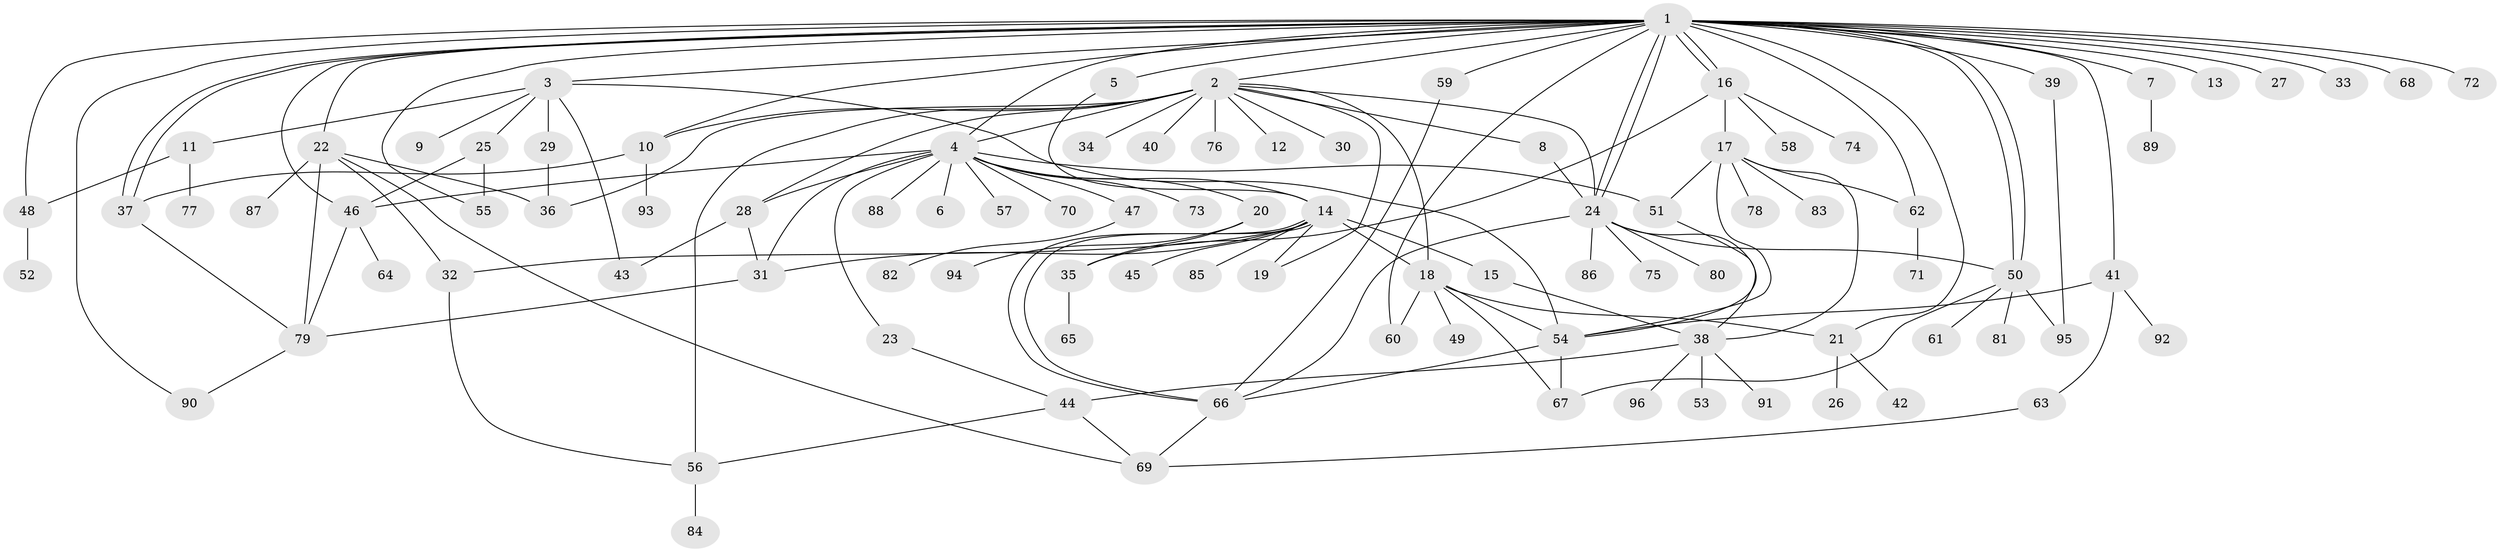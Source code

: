 // Generated by graph-tools (version 1.1) at 2025/01/03/09/25 03:01:37]
// undirected, 96 vertices, 147 edges
graph export_dot {
graph [start="1"]
  node [color=gray90,style=filled];
  1;
  2;
  3;
  4;
  5;
  6;
  7;
  8;
  9;
  10;
  11;
  12;
  13;
  14;
  15;
  16;
  17;
  18;
  19;
  20;
  21;
  22;
  23;
  24;
  25;
  26;
  27;
  28;
  29;
  30;
  31;
  32;
  33;
  34;
  35;
  36;
  37;
  38;
  39;
  40;
  41;
  42;
  43;
  44;
  45;
  46;
  47;
  48;
  49;
  50;
  51;
  52;
  53;
  54;
  55;
  56;
  57;
  58;
  59;
  60;
  61;
  62;
  63;
  64;
  65;
  66;
  67;
  68;
  69;
  70;
  71;
  72;
  73;
  74;
  75;
  76;
  77;
  78;
  79;
  80;
  81;
  82;
  83;
  84;
  85;
  86;
  87;
  88;
  89;
  90;
  91;
  92;
  93;
  94;
  95;
  96;
  1 -- 2;
  1 -- 3;
  1 -- 4;
  1 -- 5;
  1 -- 7;
  1 -- 10;
  1 -- 13;
  1 -- 16;
  1 -- 16;
  1 -- 21;
  1 -- 22;
  1 -- 24;
  1 -- 24;
  1 -- 27;
  1 -- 33;
  1 -- 37;
  1 -- 37;
  1 -- 39;
  1 -- 41;
  1 -- 46;
  1 -- 48;
  1 -- 50;
  1 -- 50;
  1 -- 55;
  1 -- 59;
  1 -- 60;
  1 -- 62;
  1 -- 68;
  1 -- 72;
  1 -- 90;
  2 -- 4;
  2 -- 8;
  2 -- 10;
  2 -- 12;
  2 -- 18;
  2 -- 19;
  2 -- 24;
  2 -- 28;
  2 -- 30;
  2 -- 34;
  2 -- 36;
  2 -- 40;
  2 -- 56;
  2 -- 76;
  3 -- 9;
  3 -- 11;
  3 -- 25;
  3 -- 29;
  3 -- 43;
  3 -- 54;
  4 -- 6;
  4 -- 14;
  4 -- 20;
  4 -- 23;
  4 -- 28;
  4 -- 31;
  4 -- 46;
  4 -- 47;
  4 -- 51;
  4 -- 57;
  4 -- 70;
  4 -- 73;
  4 -- 88;
  5 -- 14;
  7 -- 89;
  8 -- 24;
  10 -- 37;
  10 -- 93;
  11 -- 48;
  11 -- 77;
  14 -- 15;
  14 -- 18;
  14 -- 19;
  14 -- 31;
  14 -- 32;
  14 -- 45;
  14 -- 66;
  14 -- 66;
  14 -- 85;
  15 -- 38;
  16 -- 17;
  16 -- 35;
  16 -- 58;
  16 -- 74;
  17 -- 38;
  17 -- 51;
  17 -- 54;
  17 -- 62;
  17 -- 78;
  17 -- 83;
  18 -- 21;
  18 -- 49;
  18 -- 54;
  18 -- 60;
  18 -- 67;
  20 -- 35;
  20 -- 94;
  21 -- 26;
  21 -- 42;
  22 -- 32;
  22 -- 36;
  22 -- 69;
  22 -- 79;
  22 -- 87;
  23 -- 44;
  24 -- 38;
  24 -- 50;
  24 -- 66;
  24 -- 75;
  24 -- 80;
  24 -- 86;
  25 -- 46;
  25 -- 55;
  28 -- 31;
  28 -- 43;
  29 -- 36;
  31 -- 79;
  32 -- 56;
  35 -- 65;
  37 -- 79;
  38 -- 44;
  38 -- 53;
  38 -- 91;
  38 -- 96;
  39 -- 95;
  41 -- 54;
  41 -- 63;
  41 -- 92;
  44 -- 56;
  44 -- 69;
  46 -- 64;
  46 -- 79;
  47 -- 82;
  48 -- 52;
  50 -- 61;
  50 -- 67;
  50 -- 81;
  50 -- 95;
  51 -- 54;
  54 -- 66;
  54 -- 67;
  56 -- 84;
  59 -- 66;
  62 -- 71;
  63 -- 69;
  66 -- 69;
  79 -- 90;
}
